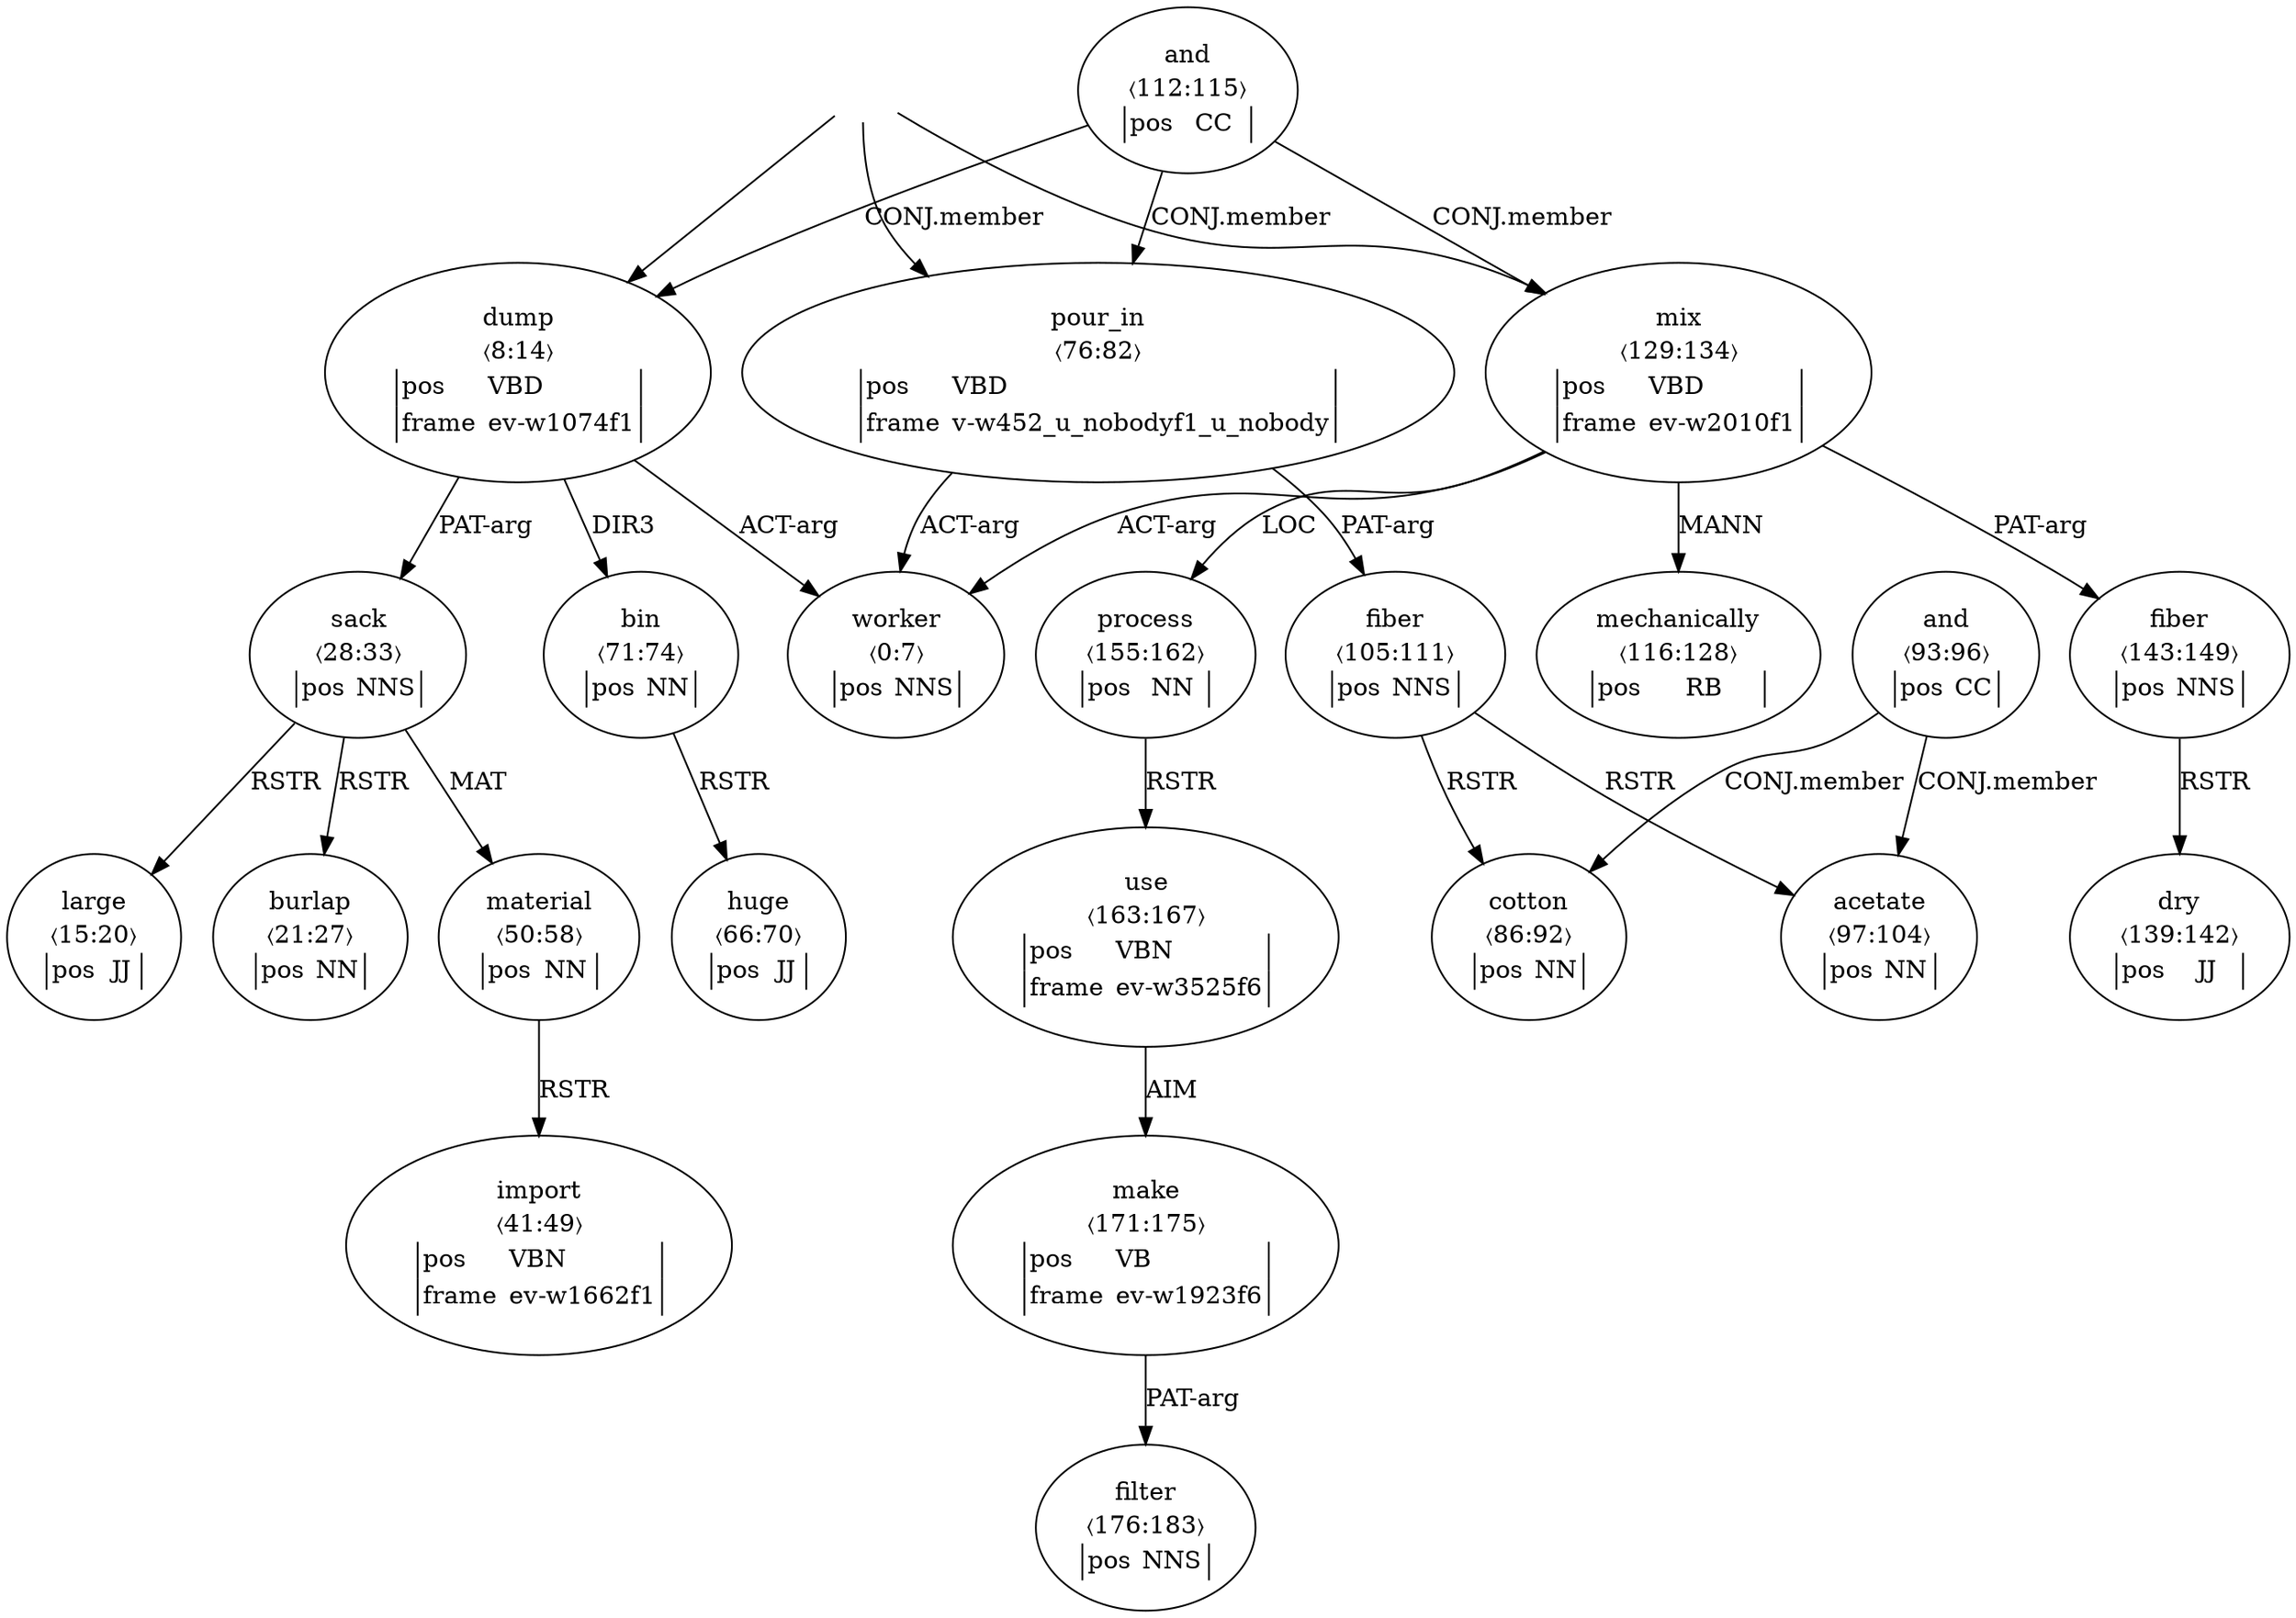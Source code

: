 digraph "20003026" {
  top [ style=invis ];
  top -> 1;
  top -> 14;
  top -> 22;
  0 [ label=<<table align="center" border="0" cellspacing="0"><tr><td colspan="2">worker</td></tr><tr><td colspan="2">〈0:7〉</td></tr><tr><td sides="l" border="1" align="left">pos</td><td sides="r" border="1" align="left">NNS</td></tr></table>> ];
  1 [ label=<<table align="center" border="0" cellspacing="0"><tr><td colspan="2">dump</td></tr><tr><td colspan="2">〈8:14〉</td></tr><tr><td sides="l" border="1" align="left">pos</td><td sides="r" border="1" align="left">VBD</td></tr><tr><td sides="l" border="1" align="left">frame</td><td sides="r" border="1" align="left">ev-w1074f1</td></tr></table>> ];
  2 [ label=<<table align="center" border="0" cellspacing="0"><tr><td colspan="2">large</td></tr><tr><td colspan="2">〈15:20〉</td></tr><tr><td sides="l" border="1" align="left">pos</td><td sides="r" border="1" align="left">JJ</td></tr></table>> ];
  3 [ label=<<table align="center" border="0" cellspacing="0"><tr><td colspan="2">burlap</td></tr><tr><td colspan="2">〈21:27〉</td></tr><tr><td sides="l" border="1" align="left">pos</td><td sides="r" border="1" align="left">NN</td></tr></table>> ];
  4 [ label=<<table align="center" border="0" cellspacing="0"><tr><td colspan="2">sack</td></tr><tr><td colspan="2">〈28:33〉</td></tr><tr><td sides="l" border="1" align="left">pos</td><td sides="r" border="1" align="left">NNS</td></tr></table>> ];
  7 [ label=<<table align="center" border="0" cellspacing="0"><tr><td colspan="2">import</td></tr><tr><td colspan="2">〈41:49〉</td></tr><tr><td sides="l" border="1" align="left">pos</td><td sides="r" border="1" align="left">VBN</td></tr><tr><td sides="l" border="1" align="left">frame</td><td sides="r" border="1" align="left">ev-w1662f1</td></tr></table>> ];
  8 [ label=<<table align="center" border="0" cellspacing="0"><tr><td colspan="2">material</td></tr><tr><td colspan="2">〈50:58〉</td></tr><tr><td sides="l" border="1" align="left">pos</td><td sides="r" border="1" align="left">NN</td></tr></table>> ];
  11 [ label=<<table align="center" border="0" cellspacing="0"><tr><td colspan="2">huge</td></tr><tr><td colspan="2">〈66:70〉</td></tr><tr><td sides="l" border="1" align="left">pos</td><td sides="r" border="1" align="left">JJ</td></tr></table>> ];
  12 [ label=<<table align="center" border="0" cellspacing="0"><tr><td colspan="2">bin</td></tr><tr><td colspan="2">〈71:74〉</td></tr><tr><td sides="l" border="1" align="left">pos</td><td sides="r" border="1" align="left">NN</td></tr></table>> ];
  14 [ label=<<table align="center" border="0" cellspacing="0"><tr><td colspan="2">pour_in</td></tr><tr><td colspan="2">〈76:82〉</td></tr><tr><td sides="l" border="1" align="left">pos</td><td sides="r" border="1" align="left">VBD</td></tr><tr><td sides="l" border="1" align="left">frame</td><td sides="r" border="1" align="left">v-w452_u_nobodyf1_u_nobody</td></tr></table>> ];
  16 [ label=<<table align="center" border="0" cellspacing="0"><tr><td colspan="2">cotton</td></tr><tr><td colspan="2">〈86:92〉</td></tr><tr><td sides="l" border="1" align="left">pos</td><td sides="r" border="1" align="left">NN</td></tr></table>> ];
  17 [ label=<<table align="center" border="0" cellspacing="0"><tr><td colspan="2">and</td></tr><tr><td colspan="2">〈93:96〉</td></tr><tr><td sides="l" border="1" align="left">pos</td><td sides="r" border="1" align="left">CC</td></tr></table>> ];
  18 [ label=<<table align="center" border="0" cellspacing="0"><tr><td colspan="2">acetate</td></tr><tr><td colspan="2">〈97:104〉</td></tr><tr><td sides="l" border="1" align="left">pos</td><td sides="r" border="1" align="left">NN</td></tr></table>> ];
  19 [ label=<<table align="center" border="0" cellspacing="0"><tr><td colspan="2">fiber</td></tr><tr><td colspan="2">〈105:111〉</td></tr><tr><td sides="l" border="1" align="left">pos</td><td sides="r" border="1" align="left">NNS</td></tr></table>> ];
  20 [ label=<<table align="center" border="0" cellspacing="0"><tr><td colspan="2">and</td></tr><tr><td colspan="2">〈112:115〉</td></tr><tr><td sides="l" border="1" align="left">pos</td><td sides="r" border="1" align="left">CC</td></tr></table>> ];
  21 [ label=<<table align="center" border="0" cellspacing="0"><tr><td colspan="2">mechanically</td></tr><tr><td colspan="2">〈116:128〉</td></tr><tr><td sides="l" border="1" align="left">pos</td><td sides="r" border="1" align="left">RB</td></tr></table>> ];
  22 [ label=<<table align="center" border="0" cellspacing="0"><tr><td colspan="2">mix</td></tr><tr><td colspan="2">〈129:134〉</td></tr><tr><td sides="l" border="1" align="left">pos</td><td sides="r" border="1" align="left">VBD</td></tr><tr><td sides="l" border="1" align="left">frame</td><td sides="r" border="1" align="left">ev-w2010f1</td></tr></table>> ];
  24 [ label=<<table align="center" border="0" cellspacing="0"><tr><td colspan="2">dry</td></tr><tr><td colspan="2">〈139:142〉</td></tr><tr><td sides="l" border="1" align="left">pos</td><td sides="r" border="1" align="left">JJ</td></tr></table>> ];
  25 [ label=<<table align="center" border="0" cellspacing="0"><tr><td colspan="2">fiber</td></tr><tr><td colspan="2">〈143:149〉</td></tr><tr><td sides="l" border="1" align="left">pos</td><td sides="r" border="1" align="left">NNS</td></tr></table>> ];
  28 [ label=<<table align="center" border="0" cellspacing="0"><tr><td colspan="2">process</td></tr><tr><td colspan="2">〈155:162〉</td></tr><tr><td sides="l" border="1" align="left">pos</td><td sides="r" border="1" align="left">NN</td></tr></table>> ];
  29 [ label=<<table align="center" border="0" cellspacing="0"><tr><td colspan="2">use</td></tr><tr><td colspan="2">〈163:167〉</td></tr><tr><td sides="l" border="1" align="left">pos</td><td sides="r" border="1" align="left">VBN</td></tr><tr><td sides="l" border="1" align="left">frame</td><td sides="r" border="1" align="left">ev-w3525f6</td></tr></table>> ];
  31 [ label=<<table align="center" border="0" cellspacing="0"><tr><td colspan="2">make</td></tr><tr><td colspan="2">〈171:175〉</td></tr><tr><td sides="l" border="1" align="left">pos</td><td sides="r" border="1" align="left">VB</td></tr><tr><td sides="l" border="1" align="left">frame</td><td sides="r" border="1" align="left">ev-w1923f6</td></tr></table>> ];
  32 [ label=<<table align="center" border="0" cellspacing="0"><tr><td colspan="2">filter</td></tr><tr><td colspan="2">〈176:183〉</td></tr><tr><td sides="l" border="1" align="left">pos</td><td sides="r" border="1" align="left">NNS</td></tr></table>> ];
  1 -> 12 [ label="DIR3" ];
  4 -> 3 [ label="RSTR" ];
  8 -> 7 [ label="RSTR" ];
  20 -> 14 [ label="CONJ.member" ];
  19 -> 16 [ label="RSTR" ];
  17 -> 16 [ label="CONJ.member" ];
  22 -> 28 [ label="LOC" ];
  4 -> 2 [ label="RSTR" ];
  12 -> 11 [ label="RSTR" ];
  19 -> 18 [ label="RSTR" ];
  28 -> 29 [ label="RSTR" ];
  20 -> 1 [ label="CONJ.member" ];
  1 -> 0 [ label="ACT-arg" ];
  17 -> 18 [ label="CONJ.member" ];
  14 -> 0 [ label="ACT-arg" ];
  31 -> 32 [ label="PAT-arg" ];
  25 -> 24 [ label="RSTR" ];
  4 -> 8 [ label="MAT" ];
  1 -> 4 [ label="PAT-arg" ];
  20 -> 22 [ label="CONJ.member" ];
  22 -> 25 [ label="PAT-arg" ];
  22 -> 21 [ label="MANN" ];
  29 -> 31 [ label="AIM" ];
  22 -> 0 [ label="ACT-arg" ];
  14 -> 19 [ label="PAT-arg" ];
}

